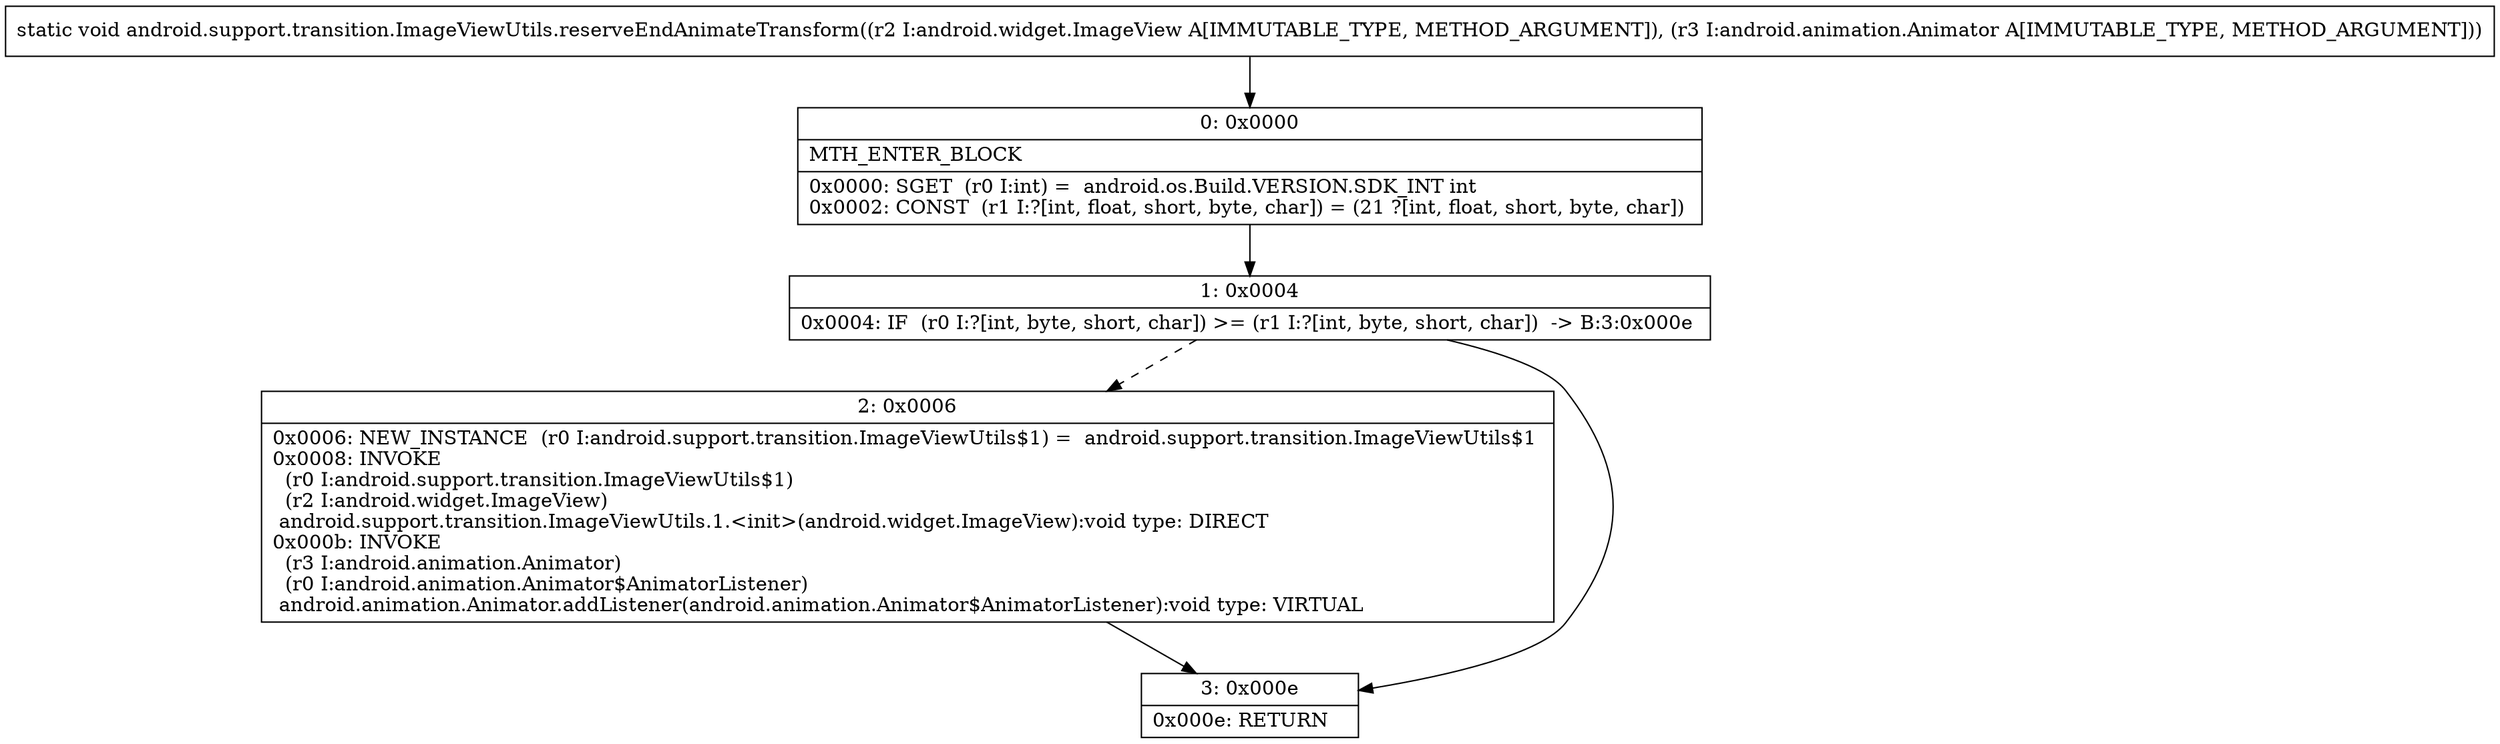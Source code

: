 digraph "CFG forandroid.support.transition.ImageViewUtils.reserveEndAnimateTransform(Landroid\/widget\/ImageView;Landroid\/animation\/Animator;)V" {
Node_0 [shape=record,label="{0\:\ 0x0000|MTH_ENTER_BLOCK\l|0x0000: SGET  (r0 I:int) =  android.os.Build.VERSION.SDK_INT int \l0x0002: CONST  (r1 I:?[int, float, short, byte, char]) = (21 ?[int, float, short, byte, char]) \l}"];
Node_1 [shape=record,label="{1\:\ 0x0004|0x0004: IF  (r0 I:?[int, byte, short, char]) \>= (r1 I:?[int, byte, short, char])  \-\> B:3:0x000e \l}"];
Node_2 [shape=record,label="{2\:\ 0x0006|0x0006: NEW_INSTANCE  (r0 I:android.support.transition.ImageViewUtils$1) =  android.support.transition.ImageViewUtils$1 \l0x0008: INVOKE  \l  (r0 I:android.support.transition.ImageViewUtils$1)\l  (r2 I:android.widget.ImageView)\l android.support.transition.ImageViewUtils.1.\<init\>(android.widget.ImageView):void type: DIRECT \l0x000b: INVOKE  \l  (r3 I:android.animation.Animator)\l  (r0 I:android.animation.Animator$AnimatorListener)\l android.animation.Animator.addListener(android.animation.Animator$AnimatorListener):void type: VIRTUAL \l}"];
Node_3 [shape=record,label="{3\:\ 0x000e|0x000e: RETURN   \l}"];
MethodNode[shape=record,label="{static void android.support.transition.ImageViewUtils.reserveEndAnimateTransform((r2 I:android.widget.ImageView A[IMMUTABLE_TYPE, METHOD_ARGUMENT]), (r3 I:android.animation.Animator A[IMMUTABLE_TYPE, METHOD_ARGUMENT])) }"];
MethodNode -> Node_0;
Node_0 -> Node_1;
Node_1 -> Node_2[style=dashed];
Node_1 -> Node_3;
Node_2 -> Node_3;
}

